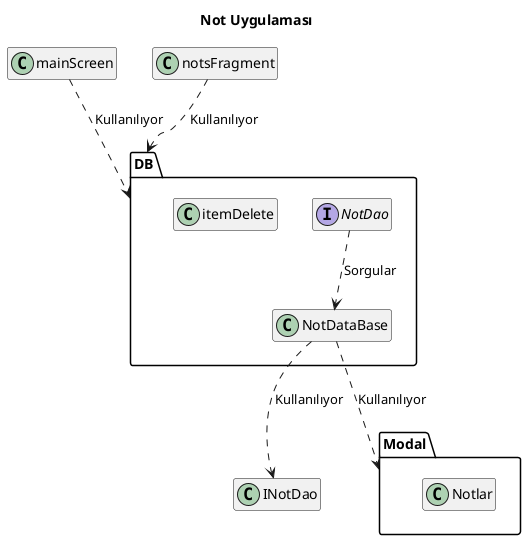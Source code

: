 @startuml Not Uygulaması 
title Not Uygulaması

class mainScreen 
class notsFragment

package Modal{
    class Notlar
}

package DB {
    interface NotDao
    class NotDataBase
    class itemDelete
}

NotDataBase ..> Modal : Kullanılıyor
NotDataBase ..> INotDao : Kullanılıyor
mainScreen ..>  DB : Kullanılıyor
notsFragment ..> DB : Kullanılıyor
NotDao ..> NotDataBase : Sorgular

hide empty members
@enduml